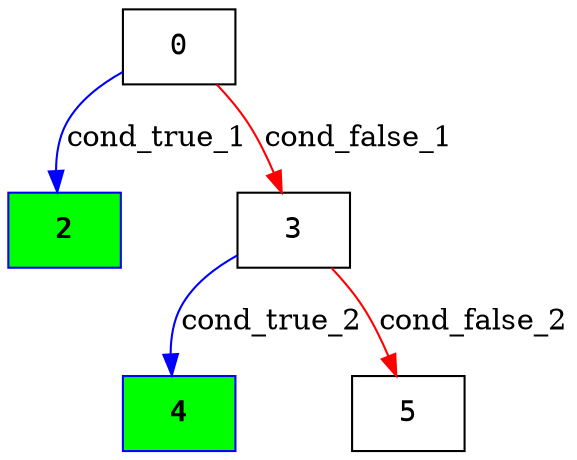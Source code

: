 digraph ExecutionTree {
	node [color=black fontname=Courier height=.5 shape=record]
	4 [color=blue, fillcolor=green, style=filled, fontcolor=black, fontname="Courier-Bold"]
	2 [color=blue, fillcolor=green, style=filled, fontcolor=black, fontname="Courier-Bold"]
	0 -> 2 [label=cond_true_1 color=blue]
	0 -> 3 [label=cond_false_1 color=red]
	3 -> 4 [label=cond_true_2 color=blue]
	3 -> 5 [label=cond_false_2 color=red]
}
